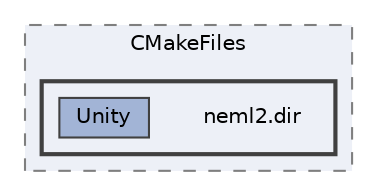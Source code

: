 digraph "/home/runner/work/neml2/neml2/src/neml2/CMakeFiles/neml2.dir"
{
 // LATEX_PDF_SIZE
  bgcolor="transparent";
  edge [fontname=Helvetica,fontsize=10,labelfontname=Helvetica,labelfontsize=10];
  node [fontname=Helvetica,fontsize=10,shape=box,height=0.2,width=0.4];
  compound=true
  subgraph clusterdir_478cf597c1869b397e9df2ad6bb7babe {
    graph [ bgcolor="#edf0f7", pencolor="grey50", label="CMakeFiles", fontname=Helvetica,fontsize=10 style="filled,dashed", URL="dir_478cf597c1869b397e9df2ad6bb7babe.html",tooltip=""]
  subgraph clusterdir_fb2d9c26795eb987e9e2bf5b109248d5 {
    graph [ bgcolor="#edf0f7", pencolor="grey25", label="", fontname=Helvetica,fontsize=10 style="filled,bold", URL="dir_fb2d9c26795eb987e9e2bf5b109248d5.html",tooltip=""]
    dir_fb2d9c26795eb987e9e2bf5b109248d5 [shape=plaintext, label="neml2.dir"];
  dir_e728708549291db0031d3b5c0c75a6c9 [label="Unity", fillcolor="#a2b4d6", color="grey25", style="filled", URL="dir_e728708549291db0031d3b5c0c75a6c9.html",tooltip=""];
  }
  }
}
